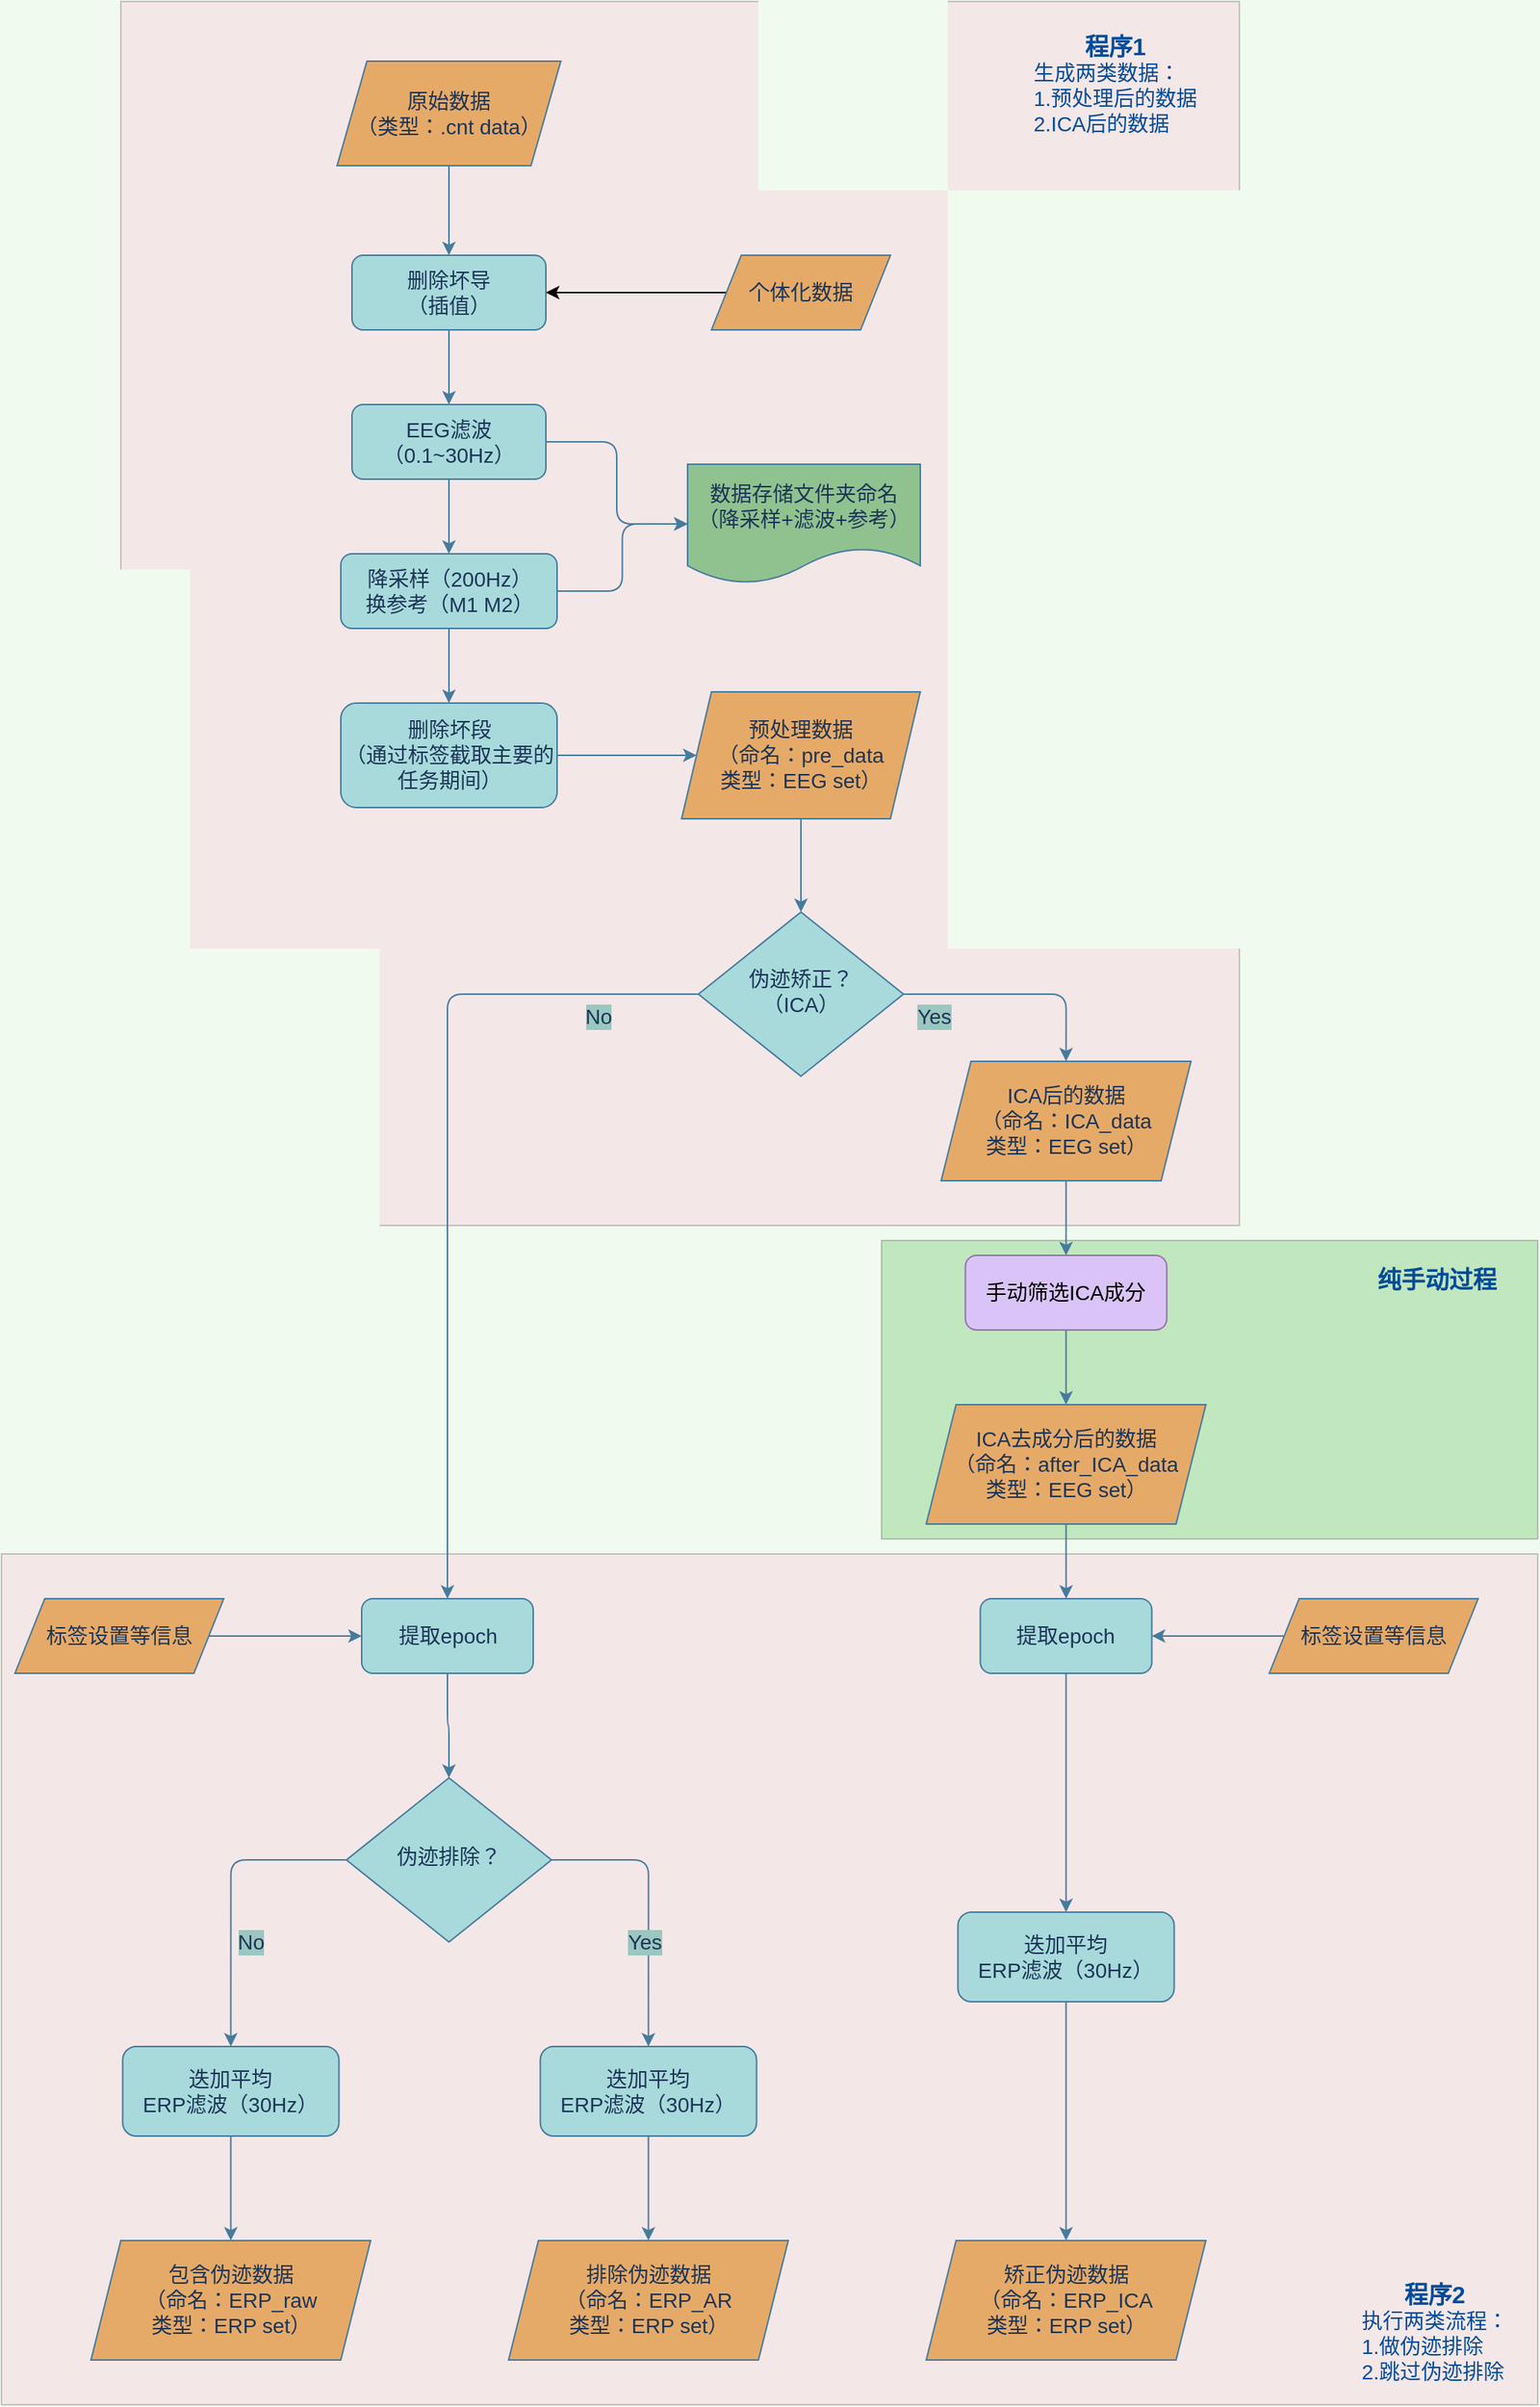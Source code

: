 <mxfile version="14.6.9" type="github">
  <diagram id="C5RBs43oDa-KdzZeNtuy" name="Page-1">
    <mxGraphModel dx="1797" dy="1754" grid="1" gridSize="10" guides="1" tooltips="1" connect="1" arrows="1" fold="1" page="1" pageScale="1" pageWidth="827" pageHeight="1169" background="#F1FAEE" math="0" shadow="0">
      <root>
        <mxCell id="WIyWlLk6GJQsqaUBKTNV-0" />
        <mxCell id="e1_vKqc_J4hscvGApq37-0" value="编程" parent="WIyWlLk6GJQsqaUBKTNV-0" />
        <mxCell id="e1_vKqc_J4hscvGApq37-1" value="" style="rounded=0;whiteSpace=wrap;html=1;fillColor=#FF99CC;opacity=20;" vertex="1" parent="e1_vKqc_J4hscvGApq37-0">
          <mxGeometry x="-80" y="940" width="1030" height="570" as="geometry" />
        </mxCell>
        <mxCell id="e1_vKqc_J4hscvGApq37-2" value="&lt;div style=&quot;text-align: center&quot;&gt;&lt;font style=&quot;font-size: 16px&quot;&gt;程序2&lt;/font&gt;&lt;/div&gt;&lt;span style=&quot;font-size: 14px&quot;&gt;&lt;span style=&quot;font-weight: normal&quot;&gt;执行两类流程：&lt;/span&gt;&lt;br&gt;&lt;span style=&quot;font-weight: normal&quot;&gt;1.做伪迹排除&lt;/span&gt;&lt;br&gt;&lt;span style=&quot;font-weight: normal&quot;&gt;2.跳过&lt;/span&gt;&lt;/span&gt;&lt;span style=&quot;font-size: 14px ; font-weight: 400&quot;&gt;伪迹排除&lt;/span&gt;&lt;span style=&quot;font-size: 14px&quot;&gt;&lt;br&gt;&lt;/span&gt;" style="text;html=1;strokeColor=none;fillColor=none;align=left;verticalAlign=top;whiteSpace=wrap;rounded=0;opacity=20;fontStyle=1;fontColor=#004C99;" vertex="1" parent="e1_vKqc_J4hscvGApq37-0">
          <mxGeometry x="830" y="1420" width="110.91" height="80.34" as="geometry" />
        </mxCell>
        <mxCell id="e1_vKqc_J4hscvGApq37-3" value="" style="rounded=0;whiteSpace=wrap;html=1;fillColor=#FF99CC;opacity=20;" vertex="1" parent="e1_vKqc_J4hscvGApq37-0">
          <mxGeometry y="-100" width="750" height="820" as="geometry" />
        </mxCell>
        <mxCell id="e1_vKqc_J4hscvGApq37-4" value="&lt;div style=&quot;text-align: center&quot;&gt;&lt;font style=&quot;font-size: 16px&quot;&gt;程序1&lt;/font&gt;&lt;/div&gt;&lt;span style=&quot;font-size: 14px&quot;&gt;&lt;span style=&quot;font-weight: normal&quot;&gt;生成两类数据：&lt;/span&gt;&lt;br&gt;&lt;span style=&quot;font-weight: normal&quot;&gt;1.预处理后的数据&lt;/span&gt;&lt;br&gt;&lt;span style=&quot;font-weight: normal&quot;&gt;2.ICA后的数据&lt;/span&gt;&lt;br&gt;&lt;/span&gt;" style="text;html=1;strokeColor=none;fillColor=none;align=left;verticalAlign=top;whiteSpace=wrap;rounded=0;opacity=20;fontStyle=1;fontColor=#004C99;" vertex="1" parent="e1_vKqc_J4hscvGApq37-0">
          <mxGeometry x="610" y="-86.1" width="127.89" height="86.1" as="geometry" />
        </mxCell>
        <mxCell id="e1_vKqc_J4hscvGApq37-5" value="" style="rounded=0;whiteSpace=wrap;html=1;opacity=20;fillColor=#009900;" vertex="1" parent="e1_vKqc_J4hscvGApq37-0">
          <mxGeometry x="510" y="730" width="440" height="200" as="geometry" />
        </mxCell>
        <mxCell id="e1_vKqc_J4hscvGApq37-6" value="&lt;div style=&quot;&quot;&gt;&lt;span style=&quot;font-size: 16px&quot;&gt;纯手动过程&lt;/span&gt;&lt;/div&gt;&lt;span style=&quot;font-size: 14px&quot;&gt;&lt;br&gt;&lt;/span&gt;" style="text;html=1;strokeColor=none;fillColor=none;align=center;verticalAlign=top;whiteSpace=wrap;rounded=0;opacity=20;fontStyle=1;fontColor=#004C99;" vertex="1" parent="e1_vKqc_J4hscvGApq37-0">
          <mxGeometry x="827" y="740" width="110.91" height="100" as="geometry" />
        </mxCell>
        <mxCell id="WIyWlLk6GJQsqaUBKTNV-1" parent="WIyWlLk6GJQsqaUBKTNV-0" />
        <mxCell id="ryKfxwtIdcbAc-Ll13h3-4" style="edgeStyle=orthogonalEdgeStyle;curved=0;rounded=1;sketch=0;orthogonalLoop=1;jettySize=auto;html=1;entryX=0.5;entryY=0;entryDx=0;entryDy=0;fontSize=14;fontColor=#1D3557;strokeColor=#457B9D;fillColor=#A8DADC;" parent="WIyWlLk6GJQsqaUBKTNV-1" source="WIyWlLk6GJQsqaUBKTNV-3" target="ryKfxwtIdcbAc-Ll13h3-3" edge="1">
          <mxGeometry relative="1" as="geometry" />
        </mxCell>
        <mxCell id="WIyWlLk6GJQsqaUBKTNV-3" value="删除坏导&lt;br&gt;（插值）" style="rounded=1;whiteSpace=wrap;html=1;fontSize=14;glass=0;strokeWidth=1;shadow=0;fillColor=#A8DADC;strokeColor=#457B9D;fontColor=#1D3557;" parent="WIyWlLk6GJQsqaUBKTNV-1" vertex="1">
          <mxGeometry x="155" y="70" width="130" height="50" as="geometry" />
        </mxCell>
        <mxCell id="ryKfxwtIdcbAc-Ll13h3-19" style="edgeStyle=orthogonalEdgeStyle;curved=0;rounded=1;sketch=0;orthogonalLoop=1;jettySize=auto;html=1;entryX=0.5;entryY=0;entryDx=0;entryDy=0;fontSize=14;fontColor=#1D3557;strokeColor=#457B9D;fillColor=#A8DADC;" parent="WIyWlLk6GJQsqaUBKTNV-1" source="WIyWlLk6GJQsqaUBKTNV-6" target="ryKfxwtIdcbAc-Ll13h3-18" edge="1">
          <mxGeometry relative="1" as="geometry" />
        </mxCell>
        <mxCell id="ryKfxwtIdcbAc-Ll13h3-20" value="No" style="edgeLabel;html=1;align=center;verticalAlign=middle;resizable=0;points=[];fontSize=14;fontColor=#1D3557;labelBackgroundColor=#9AC7BF;" parent="ryKfxwtIdcbAc-Ll13h3-19" vertex="1" connectable="0">
          <mxGeometry x="-0.748" y="2" relative="1" as="geometry">
            <mxPoint x="4" y="13" as="offset" />
          </mxGeometry>
        </mxCell>
        <mxCell id="ryKfxwtIdcbAc-Ll13h3-24" style="edgeStyle=orthogonalEdgeStyle;curved=0;rounded=1;sketch=0;orthogonalLoop=1;jettySize=auto;html=1;entryX=0.5;entryY=0;entryDx=0;entryDy=0;fontSize=14;fontColor=#1D3557;strokeColor=#457B9D;fillColor=#A8DADC;" parent="WIyWlLk6GJQsqaUBKTNV-1" source="WIyWlLk6GJQsqaUBKTNV-6" target="ryKfxwtIdcbAc-Ll13h3-27" edge="1">
          <mxGeometry relative="1" as="geometry" />
        </mxCell>
        <mxCell id="ryKfxwtIdcbAc-Ll13h3-25" value="Yes" style="edgeLabel;html=1;align=center;verticalAlign=middle;resizable=0;points=[];fontSize=14;fontColor=#1D3557;labelBackgroundColor=#9AC7BF;" parent="ryKfxwtIdcbAc-Ll13h3-24" vertex="1" connectable="0">
          <mxGeometry x="-0.699" y="-3" relative="1" as="geometry">
            <mxPoint x="-3" y="12" as="offset" />
          </mxGeometry>
        </mxCell>
        <mxCell id="WIyWlLk6GJQsqaUBKTNV-6" value="伪迹矫正？&lt;br style=&quot;font-size: 14px;&quot;&gt;（ICA）" style="rhombus;whiteSpace=wrap;html=1;shadow=0;fontFamily=Helvetica;fontSize=14;align=center;strokeWidth=1;spacing=6;spacingTop=-4;fillColor=#A8DADC;strokeColor=#457B9D;fontColor=#1D3557;" parent="WIyWlLk6GJQsqaUBKTNV-1" vertex="1">
          <mxGeometry x="387.25" y="510" width="137.5" height="110" as="geometry" />
        </mxCell>
        <mxCell id="ryKfxwtIdcbAc-Ll13h3-2" style="edgeStyle=orthogonalEdgeStyle;curved=0;rounded=1;sketch=0;orthogonalLoop=1;jettySize=auto;html=1;fontSize=14;fontColor=#1D3557;strokeColor=#457B9D;fillColor=#A8DADC;" parent="WIyWlLk6GJQsqaUBKTNV-1" source="ryKfxwtIdcbAc-Ll13h3-0" target="WIyWlLk6GJQsqaUBKTNV-3" edge="1">
          <mxGeometry relative="1" as="geometry" />
        </mxCell>
        <mxCell id="ryKfxwtIdcbAc-Ll13h3-0" value="原始数据&lt;br style=&quot;font-size: 14px&quot;&gt;（类型：.cnt data）" style="shape=parallelogram;perimeter=parallelogramPerimeter;whiteSpace=wrap;html=1;fixedSize=1;rounded=0;sketch=0;fontColor=#1D3557;strokeColor=#457B9D;fontSize=14;fillColor=#E6AA68;" parent="WIyWlLk6GJQsqaUBKTNV-1" vertex="1">
          <mxGeometry x="145" y="-60" width="150" height="70" as="geometry" />
        </mxCell>
        <mxCell id="ryKfxwtIdcbAc-Ll13h3-6" style="edgeStyle=orthogonalEdgeStyle;curved=0;rounded=1;sketch=0;orthogonalLoop=1;jettySize=auto;html=1;fontSize=14;fontColor=#1D3557;strokeColor=#457B9D;fillColor=#A8DADC;" parent="WIyWlLk6GJQsqaUBKTNV-1" source="ryKfxwtIdcbAc-Ll13h3-3" target="ryKfxwtIdcbAc-Ll13h3-5" edge="1">
          <mxGeometry relative="1" as="geometry" />
        </mxCell>
        <mxCell id="ryKfxwtIdcbAc-Ll13h3-10" style="edgeStyle=orthogonalEdgeStyle;curved=0;rounded=1;sketch=0;orthogonalLoop=1;jettySize=auto;html=1;fontSize=14;fontColor=#1D3557;strokeColor=#457B9D;fillColor=#A8DADC;" parent="WIyWlLk6GJQsqaUBKTNV-1" source="ryKfxwtIdcbAc-Ll13h3-3" target="ryKfxwtIdcbAc-Ll13h3-9" edge="1">
          <mxGeometry relative="1" as="geometry" />
        </mxCell>
        <mxCell id="ryKfxwtIdcbAc-Ll13h3-3" value="EEG滤波&lt;br&gt;（0.1~30Hz）" style="rounded=1;whiteSpace=wrap;html=1;fontSize=14;glass=0;strokeWidth=1;shadow=0;fillColor=#A8DADC;strokeColor=#457B9D;fontColor=#1D3557;" parent="WIyWlLk6GJQsqaUBKTNV-1" vertex="1">
          <mxGeometry x="155" y="170" width="130" height="50" as="geometry" />
        </mxCell>
        <mxCell id="ryKfxwtIdcbAc-Ll13h3-8" style="edgeStyle=orthogonalEdgeStyle;curved=0;rounded=1;sketch=0;orthogonalLoop=1;jettySize=auto;html=1;fontSize=14;fontColor=#1D3557;strokeColor=#457B9D;fillColor=#A8DADC;" parent="WIyWlLk6GJQsqaUBKTNV-1" source="ryKfxwtIdcbAc-Ll13h3-5" target="ryKfxwtIdcbAc-Ll13h3-7" edge="1">
          <mxGeometry relative="1" as="geometry" />
        </mxCell>
        <mxCell id="ryKfxwtIdcbAc-Ll13h3-11" style="edgeStyle=orthogonalEdgeStyle;curved=0;rounded=1;sketch=0;orthogonalLoop=1;jettySize=auto;html=1;entryX=0;entryY=0.5;entryDx=0;entryDy=0;fontSize=14;fontColor=#1D3557;strokeColor=#457B9D;fillColor=#A8DADC;" parent="WIyWlLk6GJQsqaUBKTNV-1" source="ryKfxwtIdcbAc-Ll13h3-5" target="ryKfxwtIdcbAc-Ll13h3-9" edge="1">
          <mxGeometry relative="1" as="geometry" />
        </mxCell>
        <mxCell id="ryKfxwtIdcbAc-Ll13h3-5" value="降采样（200Hz）&lt;br&gt;换参考（M1 M2）" style="rounded=1;whiteSpace=wrap;html=1;fontSize=14;glass=0;strokeWidth=1;shadow=0;fillColor=#A8DADC;strokeColor=#457B9D;fontColor=#1D3557;" parent="WIyWlLk6GJQsqaUBKTNV-1" vertex="1">
          <mxGeometry x="147.5" y="270" width="145" height="50" as="geometry" />
        </mxCell>
        <mxCell id="ryKfxwtIdcbAc-Ll13h3-14" style="edgeStyle=orthogonalEdgeStyle;curved=0;rounded=1;sketch=0;orthogonalLoop=1;jettySize=auto;html=1;fontSize=14;fontColor=#1D3557;strokeColor=#457B9D;fillColor=#A8DADC;" parent="WIyWlLk6GJQsqaUBKTNV-1" source="ryKfxwtIdcbAc-Ll13h3-7" target="ryKfxwtIdcbAc-Ll13h3-13" edge="1">
          <mxGeometry relative="1" as="geometry" />
        </mxCell>
        <mxCell id="ryKfxwtIdcbAc-Ll13h3-7" value="删除坏段&lt;br&gt;（通过标签截取主要的任务期间）" style="rounded=1;whiteSpace=wrap;html=1;fontSize=14;glass=0;strokeWidth=1;shadow=0;fillColor=#A8DADC;strokeColor=#457B9D;fontColor=#1D3557;" parent="WIyWlLk6GJQsqaUBKTNV-1" vertex="1">
          <mxGeometry x="147.5" y="370" width="145" height="70" as="geometry" />
        </mxCell>
        <mxCell id="ryKfxwtIdcbAc-Ll13h3-9" value="数据存储文件夹命名&lt;br&gt;（降采样+滤波+参考）" style="shape=document;whiteSpace=wrap;html=1;boundedLbl=1;rounded=0;sketch=0;fontSize=14;fontColor=#1D3557;strokeColor=#457B9D;fillColor=#90C290;" parent="WIyWlLk6GJQsqaUBKTNV-1" vertex="1">
          <mxGeometry x="380" y="210" width="156" height="80" as="geometry" />
        </mxCell>
        <mxCell id="ryKfxwtIdcbAc-Ll13h3-15" style="edgeStyle=orthogonalEdgeStyle;curved=0;rounded=1;sketch=0;orthogonalLoop=1;jettySize=auto;html=1;entryX=0.5;entryY=0;entryDx=0;entryDy=0;fontSize=14;fontColor=#1D3557;strokeColor=#457B9D;fillColor=#A8DADC;" parent="WIyWlLk6GJQsqaUBKTNV-1" source="ryKfxwtIdcbAc-Ll13h3-13" target="WIyWlLk6GJQsqaUBKTNV-6" edge="1">
          <mxGeometry relative="1" as="geometry" />
        </mxCell>
        <mxCell id="ryKfxwtIdcbAc-Ll13h3-13" value="预处理数据&lt;br&gt;（命名：pre_data&lt;br&gt;类型：EEG set）" style="shape=parallelogram;perimeter=parallelogramPerimeter;whiteSpace=wrap;html=1;fixedSize=1;rounded=0;sketch=0;fontColor=#1D3557;strokeColor=#457B9D;fontSize=14;fillColor=#E6AA68;" parent="WIyWlLk6GJQsqaUBKTNV-1" vertex="1">
          <mxGeometry x="376" y="362.5" width="160" height="85" as="geometry" />
        </mxCell>
        <mxCell id="ryKfxwtIdcbAc-Ll13h3-32" style="edgeStyle=orthogonalEdgeStyle;curved=0;rounded=1;sketch=0;orthogonalLoop=1;jettySize=auto;html=1;entryX=0.5;entryY=0;entryDx=0;entryDy=0;fontSize=14;fontColor=#1D3557;strokeColor=#457B9D;fillColor=#A8DADC;" parent="WIyWlLk6GJQsqaUBKTNV-1" source="ryKfxwtIdcbAc-Ll13h3-18" target="ryKfxwtIdcbAc-Ll13h3-31" edge="1">
          <mxGeometry relative="1" as="geometry" />
        </mxCell>
        <mxCell id="ryKfxwtIdcbAc-Ll13h3-18" value="提取epoch" style="rounded=1;whiteSpace=wrap;html=1;fontSize=14;glass=0;strokeWidth=1;shadow=0;fillColor=#A8DADC;strokeColor=#457B9D;fontColor=#1D3557;" parent="WIyWlLk6GJQsqaUBKTNV-1" vertex="1">
          <mxGeometry x="161.5" y="970" width="115" height="50" as="geometry" />
        </mxCell>
        <mxCell id="ryKfxwtIdcbAc-Ll13h3-22" style="edgeStyle=orthogonalEdgeStyle;curved=0;rounded=1;sketch=0;orthogonalLoop=1;jettySize=auto;html=1;entryX=0;entryY=0.5;entryDx=0;entryDy=0;fontSize=14;fontColor=#1D3557;strokeColor=#457B9D;fillColor=#A8DADC;" parent="WIyWlLk6GJQsqaUBKTNV-1" source="ryKfxwtIdcbAc-Ll13h3-21" target="ryKfxwtIdcbAc-Ll13h3-18" edge="1">
          <mxGeometry relative="1" as="geometry" />
        </mxCell>
        <mxCell id="ryKfxwtIdcbAc-Ll13h3-21" value="标签设置等信息" style="shape=parallelogram;perimeter=parallelogramPerimeter;whiteSpace=wrap;html=1;fixedSize=1;rounded=0;sketch=0;fontColor=#1D3557;strokeColor=#457B9D;fontSize=14;fillColor=#E6AA68;" parent="WIyWlLk6GJQsqaUBKTNV-1" vertex="1">
          <mxGeometry x="-71" y="970" width="140" height="50" as="geometry" />
        </mxCell>
        <mxCell id="ryKfxwtIdcbAc-Ll13h3-29" style="edgeStyle=orthogonalEdgeStyle;curved=0;rounded=1;sketch=0;orthogonalLoop=1;jettySize=auto;html=1;entryX=0.5;entryY=0;entryDx=0;entryDy=0;fontSize=14;fontColor=#1D3557;strokeColor=#457B9D;fillColor=#A8DADC;" parent="WIyWlLk6GJQsqaUBKTNV-1" source="ryKfxwtIdcbAc-Ll13h3-23" target="ryKfxwtIdcbAc-Ll13h3-26" edge="1">
          <mxGeometry relative="1" as="geometry" />
        </mxCell>
        <mxCell id="ryKfxwtIdcbAc-Ll13h3-23" value="手动筛选ICA成分" style="rounded=1;whiteSpace=wrap;html=1;fontSize=14;glass=0;strokeWidth=1;shadow=0;strokeColor=#9673a6;fillColor=#DAC4F7;" parent="WIyWlLk6GJQsqaUBKTNV-1" vertex="1">
          <mxGeometry x="566.25" y="740" width="135" height="50" as="geometry" />
        </mxCell>
        <mxCell id="ryKfxwtIdcbAc-Ll13h3-41" style="edgeStyle=orthogonalEdgeStyle;curved=0;rounded=1;sketch=0;orthogonalLoop=1;jettySize=auto;html=1;fontSize=14;fontColor=#1D3557;strokeColor=#457B9D;fillColor=#A8DADC;" parent="WIyWlLk6GJQsqaUBKTNV-1" source="ryKfxwtIdcbAc-Ll13h3-26" target="ryKfxwtIdcbAc-Ll13h3-38" edge="1">
          <mxGeometry relative="1" as="geometry" />
        </mxCell>
        <mxCell id="ryKfxwtIdcbAc-Ll13h3-26" value="ICA去成分后的数据&lt;br&gt;（命名：after_ICA_data&lt;br&gt;类型：EEG set）" style="shape=parallelogram;perimeter=parallelogramPerimeter;whiteSpace=wrap;html=1;fixedSize=1;rounded=0;sketch=0;fontColor=#1D3557;strokeColor=#457B9D;fontSize=14;fillColor=#E6AA68;" parent="WIyWlLk6GJQsqaUBKTNV-1" vertex="1">
          <mxGeometry x="540" y="840" width="187.5" height="80" as="geometry" />
        </mxCell>
        <mxCell id="ryKfxwtIdcbAc-Ll13h3-28" style="edgeStyle=orthogonalEdgeStyle;curved=0;rounded=1;sketch=0;orthogonalLoop=1;jettySize=auto;html=1;entryX=0.5;entryY=0;entryDx=0;entryDy=0;fontSize=14;fontColor=#1D3557;strokeColor=#457B9D;fillColor=#A8DADC;" parent="WIyWlLk6GJQsqaUBKTNV-1" source="ryKfxwtIdcbAc-Ll13h3-27" target="ryKfxwtIdcbAc-Ll13h3-23" edge="1">
          <mxGeometry relative="1" as="geometry" />
        </mxCell>
        <mxCell id="ryKfxwtIdcbAc-Ll13h3-27" value="ICA后的数据&lt;br&gt;（命名：ICA_data&lt;br&gt;类型：EEG set）" style="shape=parallelogram;perimeter=parallelogramPerimeter;whiteSpace=wrap;html=1;fixedSize=1;rounded=0;sketch=0;fontColor=#1D3557;strokeColor=#457B9D;fontSize=14;fillColor=#E6AA68;" parent="WIyWlLk6GJQsqaUBKTNV-1" vertex="1">
          <mxGeometry x="550" y="610" width="167.5" height="80" as="geometry" />
        </mxCell>
        <mxCell id="ryKfxwtIdcbAc-Ll13h3-31" value="伪迹排除？" style="rhombus;whiteSpace=wrap;html=1;shadow=0;fontFamily=Helvetica;fontSize=14;align=center;strokeWidth=1;spacing=6;spacingTop=-4;fillColor=#A8DADC;strokeColor=#457B9D;fontColor=#1D3557;" parent="WIyWlLk6GJQsqaUBKTNV-1" vertex="1">
          <mxGeometry x="151.25" y="1090" width="137.5" height="110" as="geometry" />
        </mxCell>
        <mxCell id="ryKfxwtIdcbAc-Ll13h3-33" style="edgeStyle=orthogonalEdgeStyle;curved=0;rounded=1;sketch=0;orthogonalLoop=1;jettySize=auto;html=1;entryX=0.5;entryY=0;entryDx=0;entryDy=0;fontSize=14;fontColor=#1D3557;strokeColor=#457B9D;fillColor=#A8DADC;exitX=0;exitY=0.5;exitDx=0;exitDy=0;" parent="WIyWlLk6GJQsqaUBKTNV-1" source="ryKfxwtIdcbAc-Ll13h3-31" target="ryKfxwtIdcbAc-Ll13h3-37" edge="1">
          <mxGeometry relative="1" as="geometry">
            <mxPoint x="144" y="1040" as="sourcePoint" />
            <mxPoint x="-25.75" y="1175" as="targetPoint" />
          </mxGeometry>
        </mxCell>
        <mxCell id="ryKfxwtIdcbAc-Ll13h3-34" value="No" style="edgeLabel;html=1;align=center;verticalAlign=middle;resizable=0;points=[];fontSize=14;fontColor=#1D3557;labelBackgroundColor=#9AC7BF;" parent="ryKfxwtIdcbAc-Ll13h3-33" vertex="1" connectable="0">
          <mxGeometry x="-0.748" y="2" relative="1" as="geometry">
            <mxPoint x="-39" y="53" as="offset" />
          </mxGeometry>
        </mxCell>
        <mxCell id="ryKfxwtIdcbAc-Ll13h3-35" style="edgeStyle=orthogonalEdgeStyle;curved=0;rounded=1;sketch=0;orthogonalLoop=1;jettySize=auto;html=1;entryX=0.5;entryY=0;entryDx=0;entryDy=0;fontSize=14;fontColor=#1D3557;strokeColor=#457B9D;fillColor=#A8DADC;exitX=1;exitY=0.5;exitDx=0;exitDy=0;" parent="WIyWlLk6GJQsqaUBKTNV-1" source="ryKfxwtIdcbAc-Ll13h3-31" target="ryKfxwtIdcbAc-Ll13h3-42" edge="1">
          <mxGeometry relative="1" as="geometry">
            <mxPoint x="339" y="1055" as="sourcePoint" />
            <mxPoint x="448" y="1100" as="targetPoint" />
          </mxGeometry>
        </mxCell>
        <mxCell id="ryKfxwtIdcbAc-Ll13h3-36" value="Yes" style="edgeLabel;html=1;align=center;verticalAlign=middle;resizable=0;points=[];fontSize=14;fontColor=#1D3557;labelBackgroundColor=#9AC7BF;" parent="ryKfxwtIdcbAc-Ll13h3-35" vertex="1" connectable="0">
          <mxGeometry x="-0.699" y="-3" relative="1" as="geometry">
            <mxPoint x="33" y="52" as="offset" />
          </mxGeometry>
        </mxCell>
        <mxCell id="ryKfxwtIdcbAc-Ll13h3-48" style="edgeStyle=orthogonalEdgeStyle;curved=0;rounded=1;sketch=0;orthogonalLoop=1;jettySize=auto;html=1;entryX=0.5;entryY=0;entryDx=0;entryDy=0;fontSize=14;fontColor=#1D3557;strokeColor=#457B9D;fillColor=#A8DADC;" parent="WIyWlLk6GJQsqaUBKTNV-1" source="ryKfxwtIdcbAc-Ll13h3-37" target="ryKfxwtIdcbAc-Ll13h3-45" edge="1">
          <mxGeometry relative="1" as="geometry" />
        </mxCell>
        <mxCell id="ryKfxwtIdcbAc-Ll13h3-37" value="迭加平均&lt;br&gt;ERP滤波（30Hz）" style="rounded=1;whiteSpace=wrap;html=1;fontSize=14;glass=0;strokeWidth=1;shadow=0;fillColor=#A8DADC;strokeColor=#457B9D;fontColor=#1D3557;" parent="WIyWlLk6GJQsqaUBKTNV-1" vertex="1">
          <mxGeometry x="1.25" y="1270" width="145" height="60" as="geometry" />
        </mxCell>
        <mxCell id="ryKfxwtIdcbAc-Ll13h3-44" style="edgeStyle=orthogonalEdgeStyle;curved=0;rounded=1;sketch=0;orthogonalLoop=1;jettySize=auto;html=1;entryX=0.5;entryY=0;entryDx=0;entryDy=0;fontSize=14;fontColor=#1D3557;strokeColor=#457B9D;fillColor=#A8DADC;" parent="WIyWlLk6GJQsqaUBKTNV-1" source="ryKfxwtIdcbAc-Ll13h3-38" target="ryKfxwtIdcbAc-Ll13h3-43" edge="1">
          <mxGeometry relative="1" as="geometry" />
        </mxCell>
        <mxCell id="ryKfxwtIdcbAc-Ll13h3-38" value="提取epoch" style="rounded=1;whiteSpace=wrap;html=1;fontSize=14;glass=0;strokeWidth=1;shadow=0;fillColor=#A8DADC;strokeColor=#457B9D;fontColor=#1D3557;" parent="WIyWlLk6GJQsqaUBKTNV-1" vertex="1">
          <mxGeometry x="576.25" y="970" width="115" height="50" as="geometry" />
        </mxCell>
        <mxCell id="ryKfxwtIdcbAc-Ll13h3-39" style="edgeStyle=orthogonalEdgeStyle;curved=0;rounded=1;sketch=0;orthogonalLoop=1;jettySize=auto;html=1;entryX=1;entryY=0.5;entryDx=0;entryDy=0;fontSize=14;fontColor=#1D3557;strokeColor=#457B9D;fillColor=#A8DADC;" parent="WIyWlLk6GJQsqaUBKTNV-1" source="ryKfxwtIdcbAc-Ll13h3-40" target="ryKfxwtIdcbAc-Ll13h3-38" edge="1">
          <mxGeometry relative="1" as="geometry" />
        </mxCell>
        <mxCell id="ryKfxwtIdcbAc-Ll13h3-40" value="标签设置等信息" style="shape=parallelogram;perimeter=parallelogramPerimeter;whiteSpace=wrap;html=1;fixedSize=1;rounded=0;sketch=0;fontColor=#1D3557;strokeColor=#457B9D;fontSize=14;fillColor=#E6AA68;" parent="WIyWlLk6GJQsqaUBKTNV-1" vertex="1">
          <mxGeometry x="770" y="970" width="140" height="50" as="geometry" />
        </mxCell>
        <mxCell id="ryKfxwtIdcbAc-Ll13h3-49" style="edgeStyle=orthogonalEdgeStyle;curved=0;rounded=1;sketch=0;orthogonalLoop=1;jettySize=auto;html=1;entryX=0.5;entryY=0;entryDx=0;entryDy=0;fontSize=14;fontColor=#1D3557;strokeColor=#457B9D;fillColor=#A8DADC;" parent="WIyWlLk6GJQsqaUBKTNV-1" source="ryKfxwtIdcbAc-Ll13h3-42" target="ryKfxwtIdcbAc-Ll13h3-46" edge="1">
          <mxGeometry relative="1" as="geometry" />
        </mxCell>
        <mxCell id="ryKfxwtIdcbAc-Ll13h3-42" value="迭加平均&lt;br&gt;ERP滤波（30Hz）" style="rounded=1;whiteSpace=wrap;html=1;fontSize=14;glass=0;strokeWidth=1;shadow=0;fillColor=#A8DADC;strokeColor=#457B9D;fontColor=#1D3557;" parent="WIyWlLk6GJQsqaUBKTNV-1" vertex="1">
          <mxGeometry x="281.25" y="1270" width="145" height="60" as="geometry" />
        </mxCell>
        <mxCell id="ryKfxwtIdcbAc-Ll13h3-50" style="edgeStyle=orthogonalEdgeStyle;curved=0;rounded=1;sketch=0;orthogonalLoop=1;jettySize=auto;html=1;entryX=0.5;entryY=0;entryDx=0;entryDy=0;fontSize=14;fontColor=#1D3557;strokeColor=#457B9D;fillColor=#A8DADC;" parent="WIyWlLk6GJQsqaUBKTNV-1" source="ryKfxwtIdcbAc-Ll13h3-43" target="ryKfxwtIdcbAc-Ll13h3-47" edge="1">
          <mxGeometry relative="1" as="geometry" />
        </mxCell>
        <mxCell id="ryKfxwtIdcbAc-Ll13h3-43" value="迭加平均&lt;br&gt;ERP滤波（30Hz）" style="rounded=1;whiteSpace=wrap;html=1;fontSize=14;glass=0;strokeWidth=1;shadow=0;fillColor=#A8DADC;strokeColor=#457B9D;fontColor=#1D3557;" parent="WIyWlLk6GJQsqaUBKTNV-1" vertex="1">
          <mxGeometry x="561.25" y="1180" width="145" height="60" as="geometry" />
        </mxCell>
        <mxCell id="ryKfxwtIdcbAc-Ll13h3-45" value="包含伪迹数据&lt;br&gt;（命名：ERP_raw&lt;br&gt;类型：ERP set）" style="shape=parallelogram;perimeter=parallelogramPerimeter;whiteSpace=wrap;html=1;fixedSize=1;rounded=0;sketch=0;fontColor=#1D3557;strokeColor=#457B9D;fontSize=14;fillColor=#E6AA68;" parent="WIyWlLk6GJQsqaUBKTNV-1" vertex="1">
          <mxGeometry x="-20" y="1400" width="187.5" height="80" as="geometry" />
        </mxCell>
        <mxCell id="ryKfxwtIdcbAc-Ll13h3-46" value="排除伪迹数据&lt;br&gt;（命名：ERP_AR&lt;br&gt;类型：ERP set）" style="shape=parallelogram;perimeter=parallelogramPerimeter;whiteSpace=wrap;html=1;fixedSize=1;rounded=0;sketch=0;fontColor=#1D3557;strokeColor=#457B9D;fontSize=14;fillColor=#E6AA68;" parent="WIyWlLk6GJQsqaUBKTNV-1" vertex="1">
          <mxGeometry x="260" y="1400" width="187.5" height="80" as="geometry" />
        </mxCell>
        <mxCell id="ryKfxwtIdcbAc-Ll13h3-47" value="矫正伪迹数据&lt;br&gt;（命名：ERP_ICA&lt;br&gt;类型：ERP set）" style="shape=parallelogram;perimeter=parallelogramPerimeter;whiteSpace=wrap;html=1;fixedSize=1;rounded=0;sketch=0;fontColor=#1D3557;strokeColor=#457B9D;fontSize=14;fillColor=#E6AA68;" parent="WIyWlLk6GJQsqaUBKTNV-1" vertex="1">
          <mxGeometry x="540" y="1400" width="187.5" height="80" as="geometry" />
        </mxCell>
        <mxCell id="e1_vKqc_J4hscvGApq37-9" style="edgeStyle=orthogonalEdgeStyle;rounded=0;orthogonalLoop=1;jettySize=auto;html=1;" edge="1" parent="WIyWlLk6GJQsqaUBKTNV-1" source="e1_vKqc_J4hscvGApq37-7" target="WIyWlLk6GJQsqaUBKTNV-3">
          <mxGeometry relative="1" as="geometry" />
        </mxCell>
        <mxCell id="e1_vKqc_J4hscvGApq37-7" value="个体化数据" style="shape=parallelogram;perimeter=parallelogramPerimeter;whiteSpace=wrap;html=1;fixedSize=1;rounded=0;sketch=0;fontColor=#1D3557;strokeColor=#457B9D;fontSize=14;fillColor=#E6AA68;" vertex="1" parent="WIyWlLk6GJQsqaUBKTNV-1">
          <mxGeometry x="396" y="70" width="120" height="50" as="geometry" />
        </mxCell>
      </root>
    </mxGraphModel>
  </diagram>
</mxfile>
